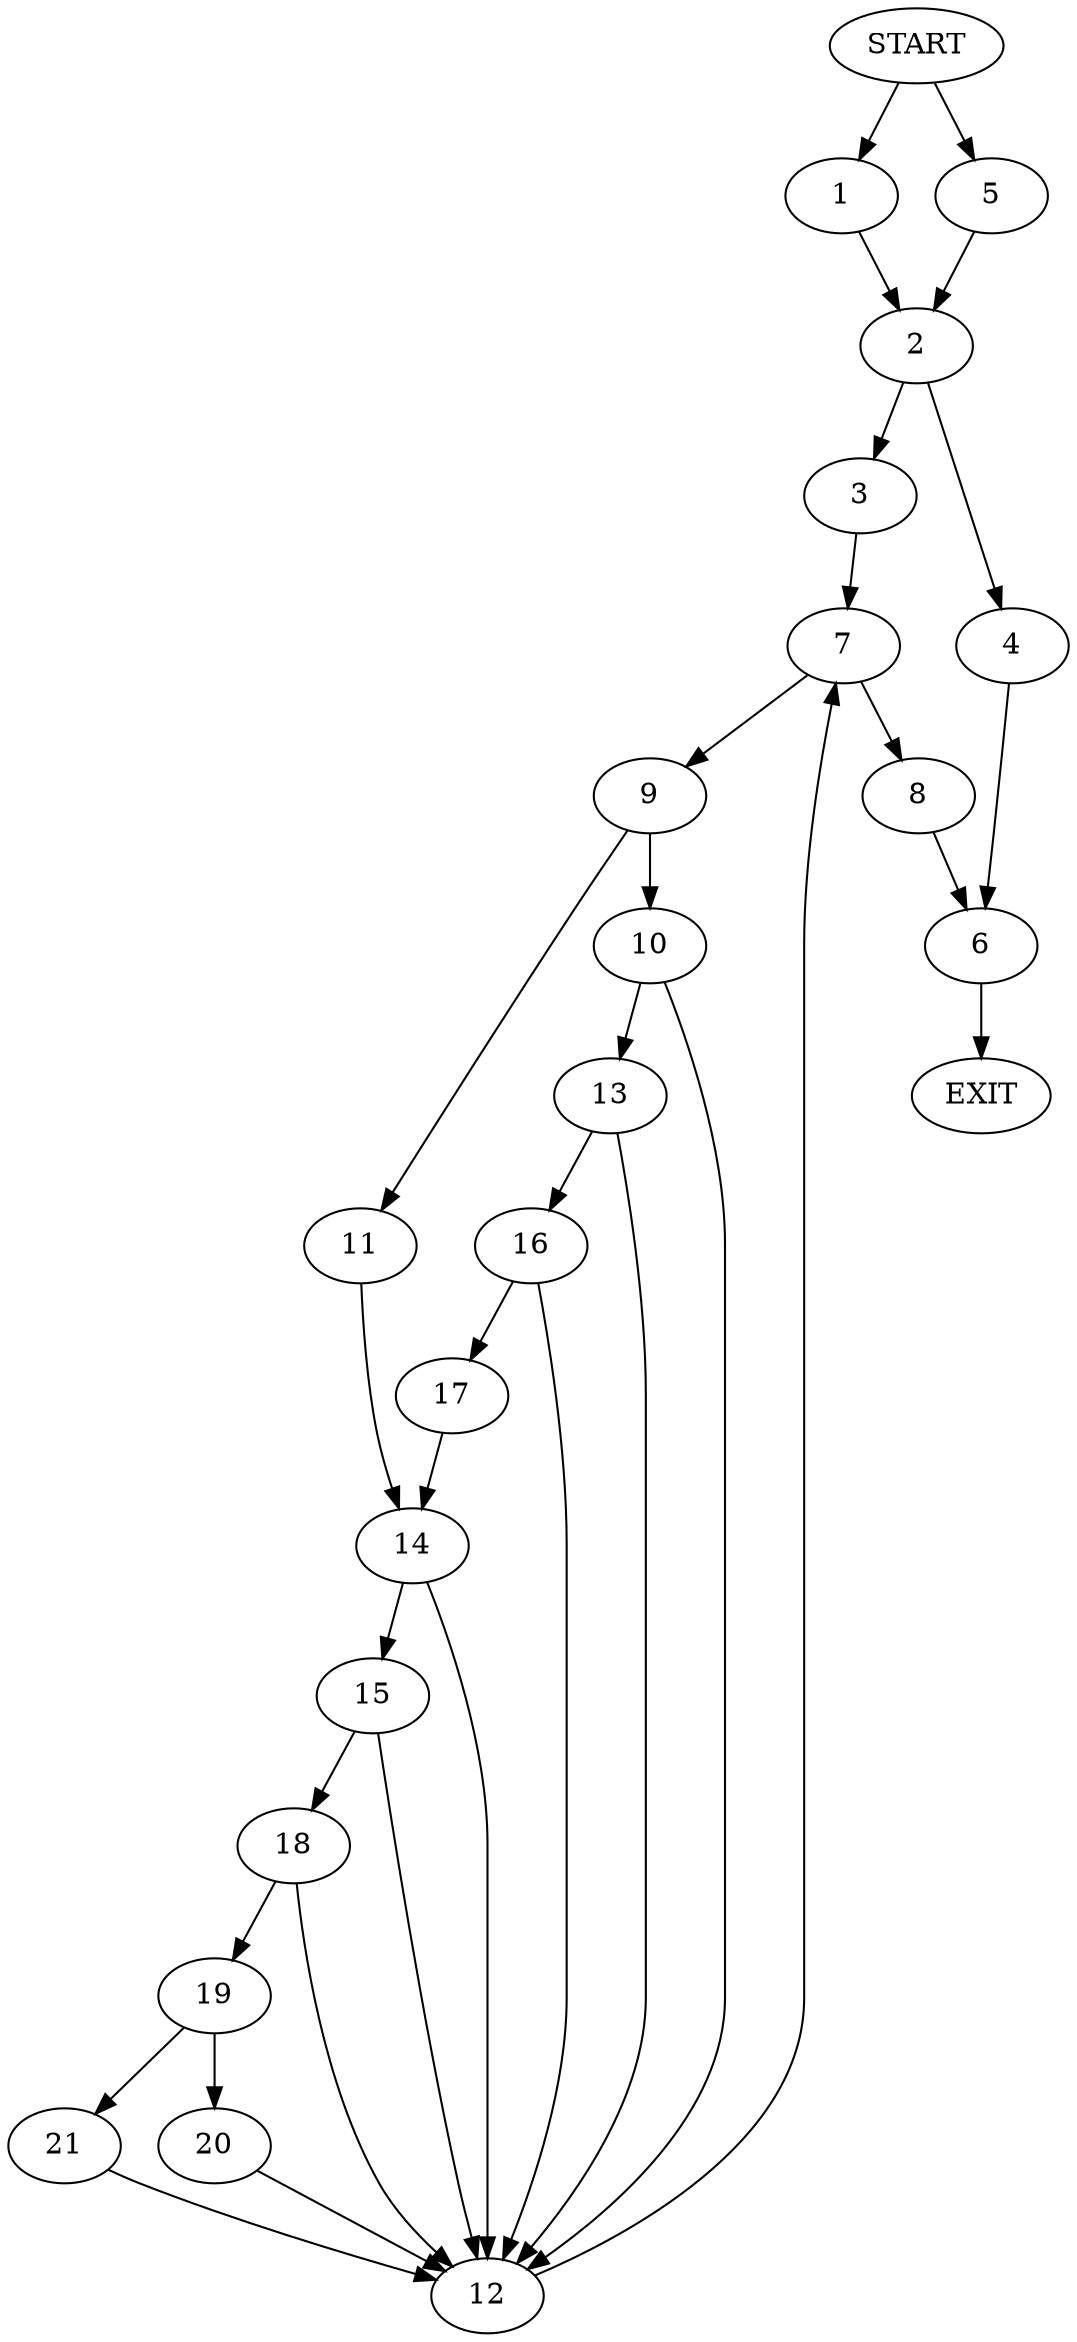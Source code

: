 digraph {
0 [label="START"]
22 [label="EXIT"]
0 -> 1
1 -> 2
2 -> 3
2 -> 4
0 -> 5
5 -> 2
4 -> 6
3 -> 7
6 -> 22
7 -> 8
7 -> 9
9 -> 10
9 -> 11
8 -> 6
10 -> 12
10 -> 13
11 -> 14
14 -> 15
14 -> 12
12 -> 7
13 -> 12
13 -> 16
16 -> 17
16 -> 12
17 -> 14
15 -> 12
15 -> 18
18 -> 19
18 -> 12
19 -> 20
19 -> 21
20 -> 12
21 -> 12
}
